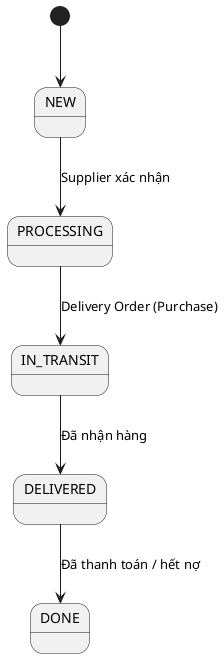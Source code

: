 @startuml purchase-order-status
[*] --> NEW
NEW --> PROCESSING : Supplier xác nhận
PROCESSING --> IN_TRANSIT : Delivery Order (Purchase)
IN_TRANSIT --> DELIVERED : Đã nhận hàng
DELIVERED --> DONE : Đã thanh toán / hết nợ
@enduml
